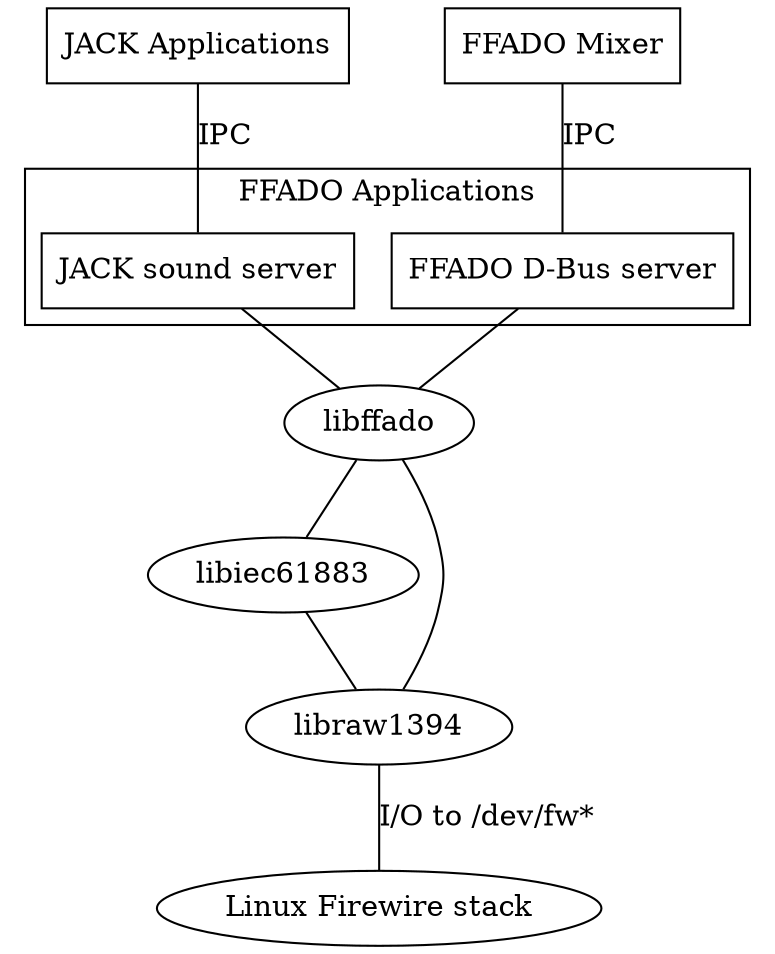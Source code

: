 graph ffado 
{
	rankdir = TB

	j_app			[label = "JACK Applications",shape=box]
	ffado_mixer		[label = "FFADO Mixer", shape=box]

	j_app		-- jackd [label = "IPC"]
	ffado_mixer	-- ffado_dbus_server [label = "IPC"]

	subgraph cluster_ffado_apps {
		label = "FFADO Applications"
		jackd			[label = "JACK sound server", shape=box]
		ffado_dbus_server	[label = "FFADO D-Bus server", shape=box]
	}

	jackd			-- libffado
	ffado_dbus_server	-- libffado
	libffado	[label = "libffado"]

	libffado	-- libiec61883

	libiec61883	[label = "libiec61883"]

	libiec61883	-- libraw1394

	libffado	-- libraw1394

	libraw1394	[label = "libraw1394"]

	libraw1394	-- juju [label = "I/O to /dev/fw*"]

	juju	[label = "Linux Firewire stack"]
}
